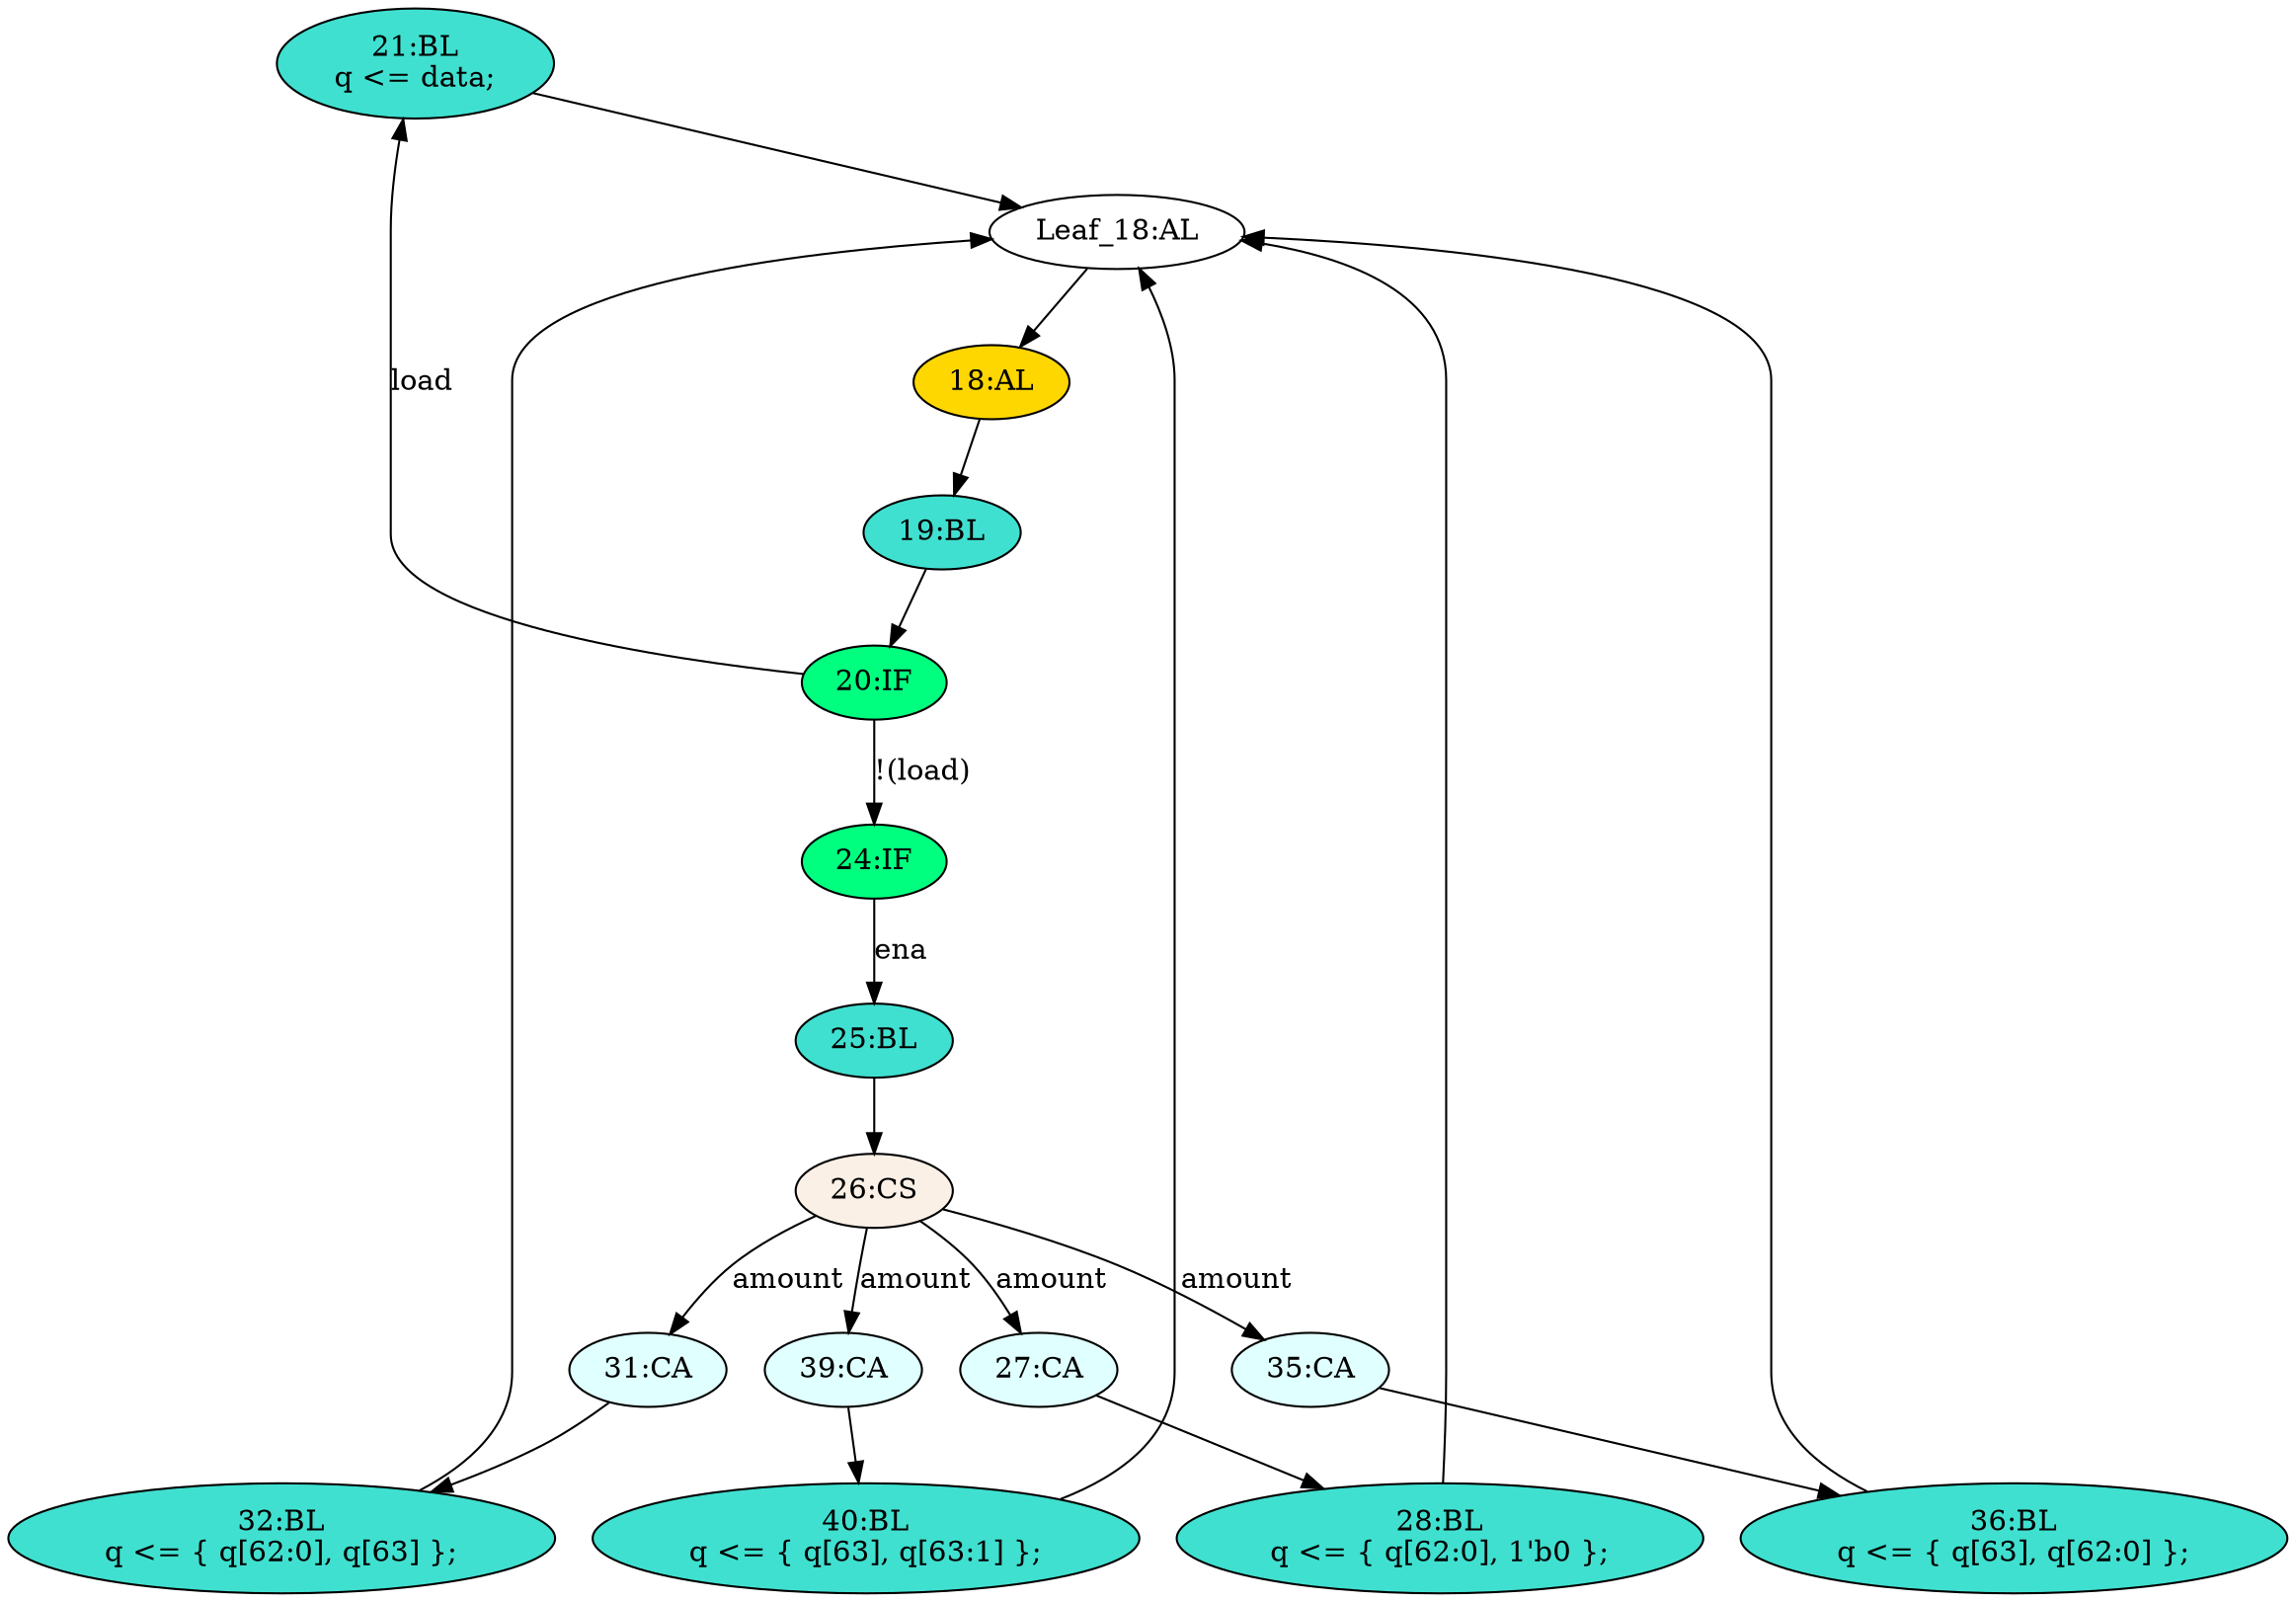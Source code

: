 strict digraph "compose( ,  )" {
	node [label="\N"];
	"21:BL"	[ast="<pyverilog.vparser.ast.Block object at 0x7f3dafc77090>",
		fillcolor=turquoise,
		label="21:BL
q <= data;",
		statements="[<pyverilog.vparser.ast.NonblockingSubstitution object at 0x7f3dafc64210>]",
		style=filled,
		typ=Block];
	"Leaf_18:AL"	[def_var="['q']",
		label="Leaf_18:AL"];
	"21:BL" -> "Leaf_18:AL"	[cond="[]",
		lineno=None];
	"18:AL"	[ast="<pyverilog.vparser.ast.Always object at 0x7f3dafc771d0>",
		clk_sens=True,
		fillcolor=gold,
		label="18:AL",
		sens="['clk']",
		statements="[]",
		style=filled,
		typ=Always,
		use_var="['load', 'ena', 'amount', 'data', 'q']"];
	"Leaf_18:AL" -> "18:AL";
	"32:BL"	[ast="<pyverilog.vparser.ast.Block object at 0x7f3dafc67ad0>",
		fillcolor=turquoise,
		label="32:BL
q <= { q[62:0], q[63] };",
		statements="[<pyverilog.vparser.ast.NonblockingSubstitution object at 0x7f3dafd9ee50>]",
		style=filled,
		typ=Block];
	"32:BL" -> "Leaf_18:AL"	[cond="[]",
		lineno=None];
	"24:IF"	[ast="<pyverilog.vparser.ast.IfStatement object at 0x7f3daf9cecd0>",
		fillcolor=springgreen,
		label="24:IF",
		statements="[]",
		style=filled,
		typ=IfStatement];
	"25:BL"	[ast="<pyverilog.vparser.ast.Block object at 0x7f3daf9ce550>",
		fillcolor=turquoise,
		label="25:BL",
		statements="[]",
		style=filled,
		typ=Block];
	"24:IF" -> "25:BL"	[cond="['ena']",
		label=ena,
		lineno=24];
	"27:CA"	[ast="<pyverilog.vparser.ast.Case object at 0x7f3dafc72650>",
		fillcolor=lightcyan,
		label="27:CA",
		statements="[]",
		style=filled,
		typ=Case];
	"28:BL"	[ast="<pyverilog.vparser.ast.Block object at 0x7f3dafc72390>",
		fillcolor=turquoise,
		label="28:BL
q <= { q[62:0], 1'b0 };",
		statements="[<pyverilog.vparser.ast.NonblockingSubstitution object at 0x7f3dafc67e90>]",
		style=filled,
		typ=Block];
	"27:CA" -> "28:BL"	[cond="[]",
		lineno=None];
	"40:BL"	[ast="<pyverilog.vparser.ast.Block object at 0x7f3daf8d8350>",
		fillcolor=turquoise,
		label="40:BL
q <= { q[63], q[63:1] };",
		statements="[<pyverilog.vparser.ast.NonblockingSubstitution object at 0x7f3daf8d8fd0>]",
		style=filled,
		typ=Block];
	"40:BL" -> "Leaf_18:AL"	[cond="[]",
		lineno=None];
	"19:BL"	[ast="<pyverilog.vparser.ast.Block object at 0x7f3dafc64d10>",
		fillcolor=turquoise,
		label="19:BL",
		statements="[]",
		style=filled,
		typ=Block];
	"20:IF"	[ast="<pyverilog.vparser.ast.IfStatement object at 0x7f3dafc64ed0>",
		fillcolor=springgreen,
		label="20:IF",
		statements="[]",
		style=filled,
		typ=IfStatement];
	"19:BL" -> "20:IF"	[cond="[]",
		lineno=None];
	"35:CA"	[ast="<pyverilog.vparser.ast.Case object at 0x7f3dafce0f90>",
		fillcolor=lightcyan,
		label="35:CA",
		statements="[]",
		style=filled,
		typ=Case];
	"36:BL"	[ast="<pyverilog.vparser.ast.Block object at 0x7f3dafce07d0>",
		fillcolor=turquoise,
		label="36:BL
q <= { q[63], q[62:0] };",
		statements="[<pyverilog.vparser.ast.NonblockingSubstitution object at 0x7f3daf8d8d10>]",
		style=filled,
		typ=Block];
	"35:CA" -> "36:BL"	[cond="[]",
		lineno=None];
	"20:IF" -> "21:BL"	[cond="['load']",
		label=load,
		lineno=20];
	"20:IF" -> "24:IF"	[cond="['load']",
		label="!(load)",
		lineno=20];
	"26:CS"	[ast="<pyverilog.vparser.ast.CaseStatement object at 0x7f3daf8d8cd0>",
		fillcolor=linen,
		label="26:CS",
		statements="[]",
		style=filled,
		typ=CaseStatement];
	"25:BL" -> "26:CS"	[cond="[]",
		lineno=None];
	"28:BL" -> "Leaf_18:AL"	[cond="[]",
		lineno=None];
	"31:CA"	[ast="<pyverilog.vparser.ast.Case object at 0x7f3dafc67150>",
		fillcolor=lightcyan,
		label="31:CA",
		statements="[]",
		style=filled,
		typ=Case];
	"31:CA" -> "32:BL"	[cond="[]",
		lineno=None];
	"39:CA"	[ast="<pyverilog.vparser.ast.Case object at 0x7f3daf8d8310>",
		fillcolor=lightcyan,
		label="39:CA",
		statements="[]",
		style=filled,
		typ=Case];
	"39:CA" -> "40:BL"	[cond="[]",
		lineno=None];
	"18:AL" -> "19:BL"	[cond="[]",
		lineno=None];
	"26:CS" -> "27:CA"	[cond="['amount']",
		label=amount,
		lineno=26];
	"26:CS" -> "35:CA"	[cond="['amount']",
		label=amount,
		lineno=26];
	"26:CS" -> "31:CA"	[cond="['amount']",
		label=amount,
		lineno=26];
	"26:CS" -> "39:CA"	[cond="['amount']",
		label=amount,
		lineno=26];
	"36:BL" -> "Leaf_18:AL"	[cond="[]",
		lineno=None];
}
